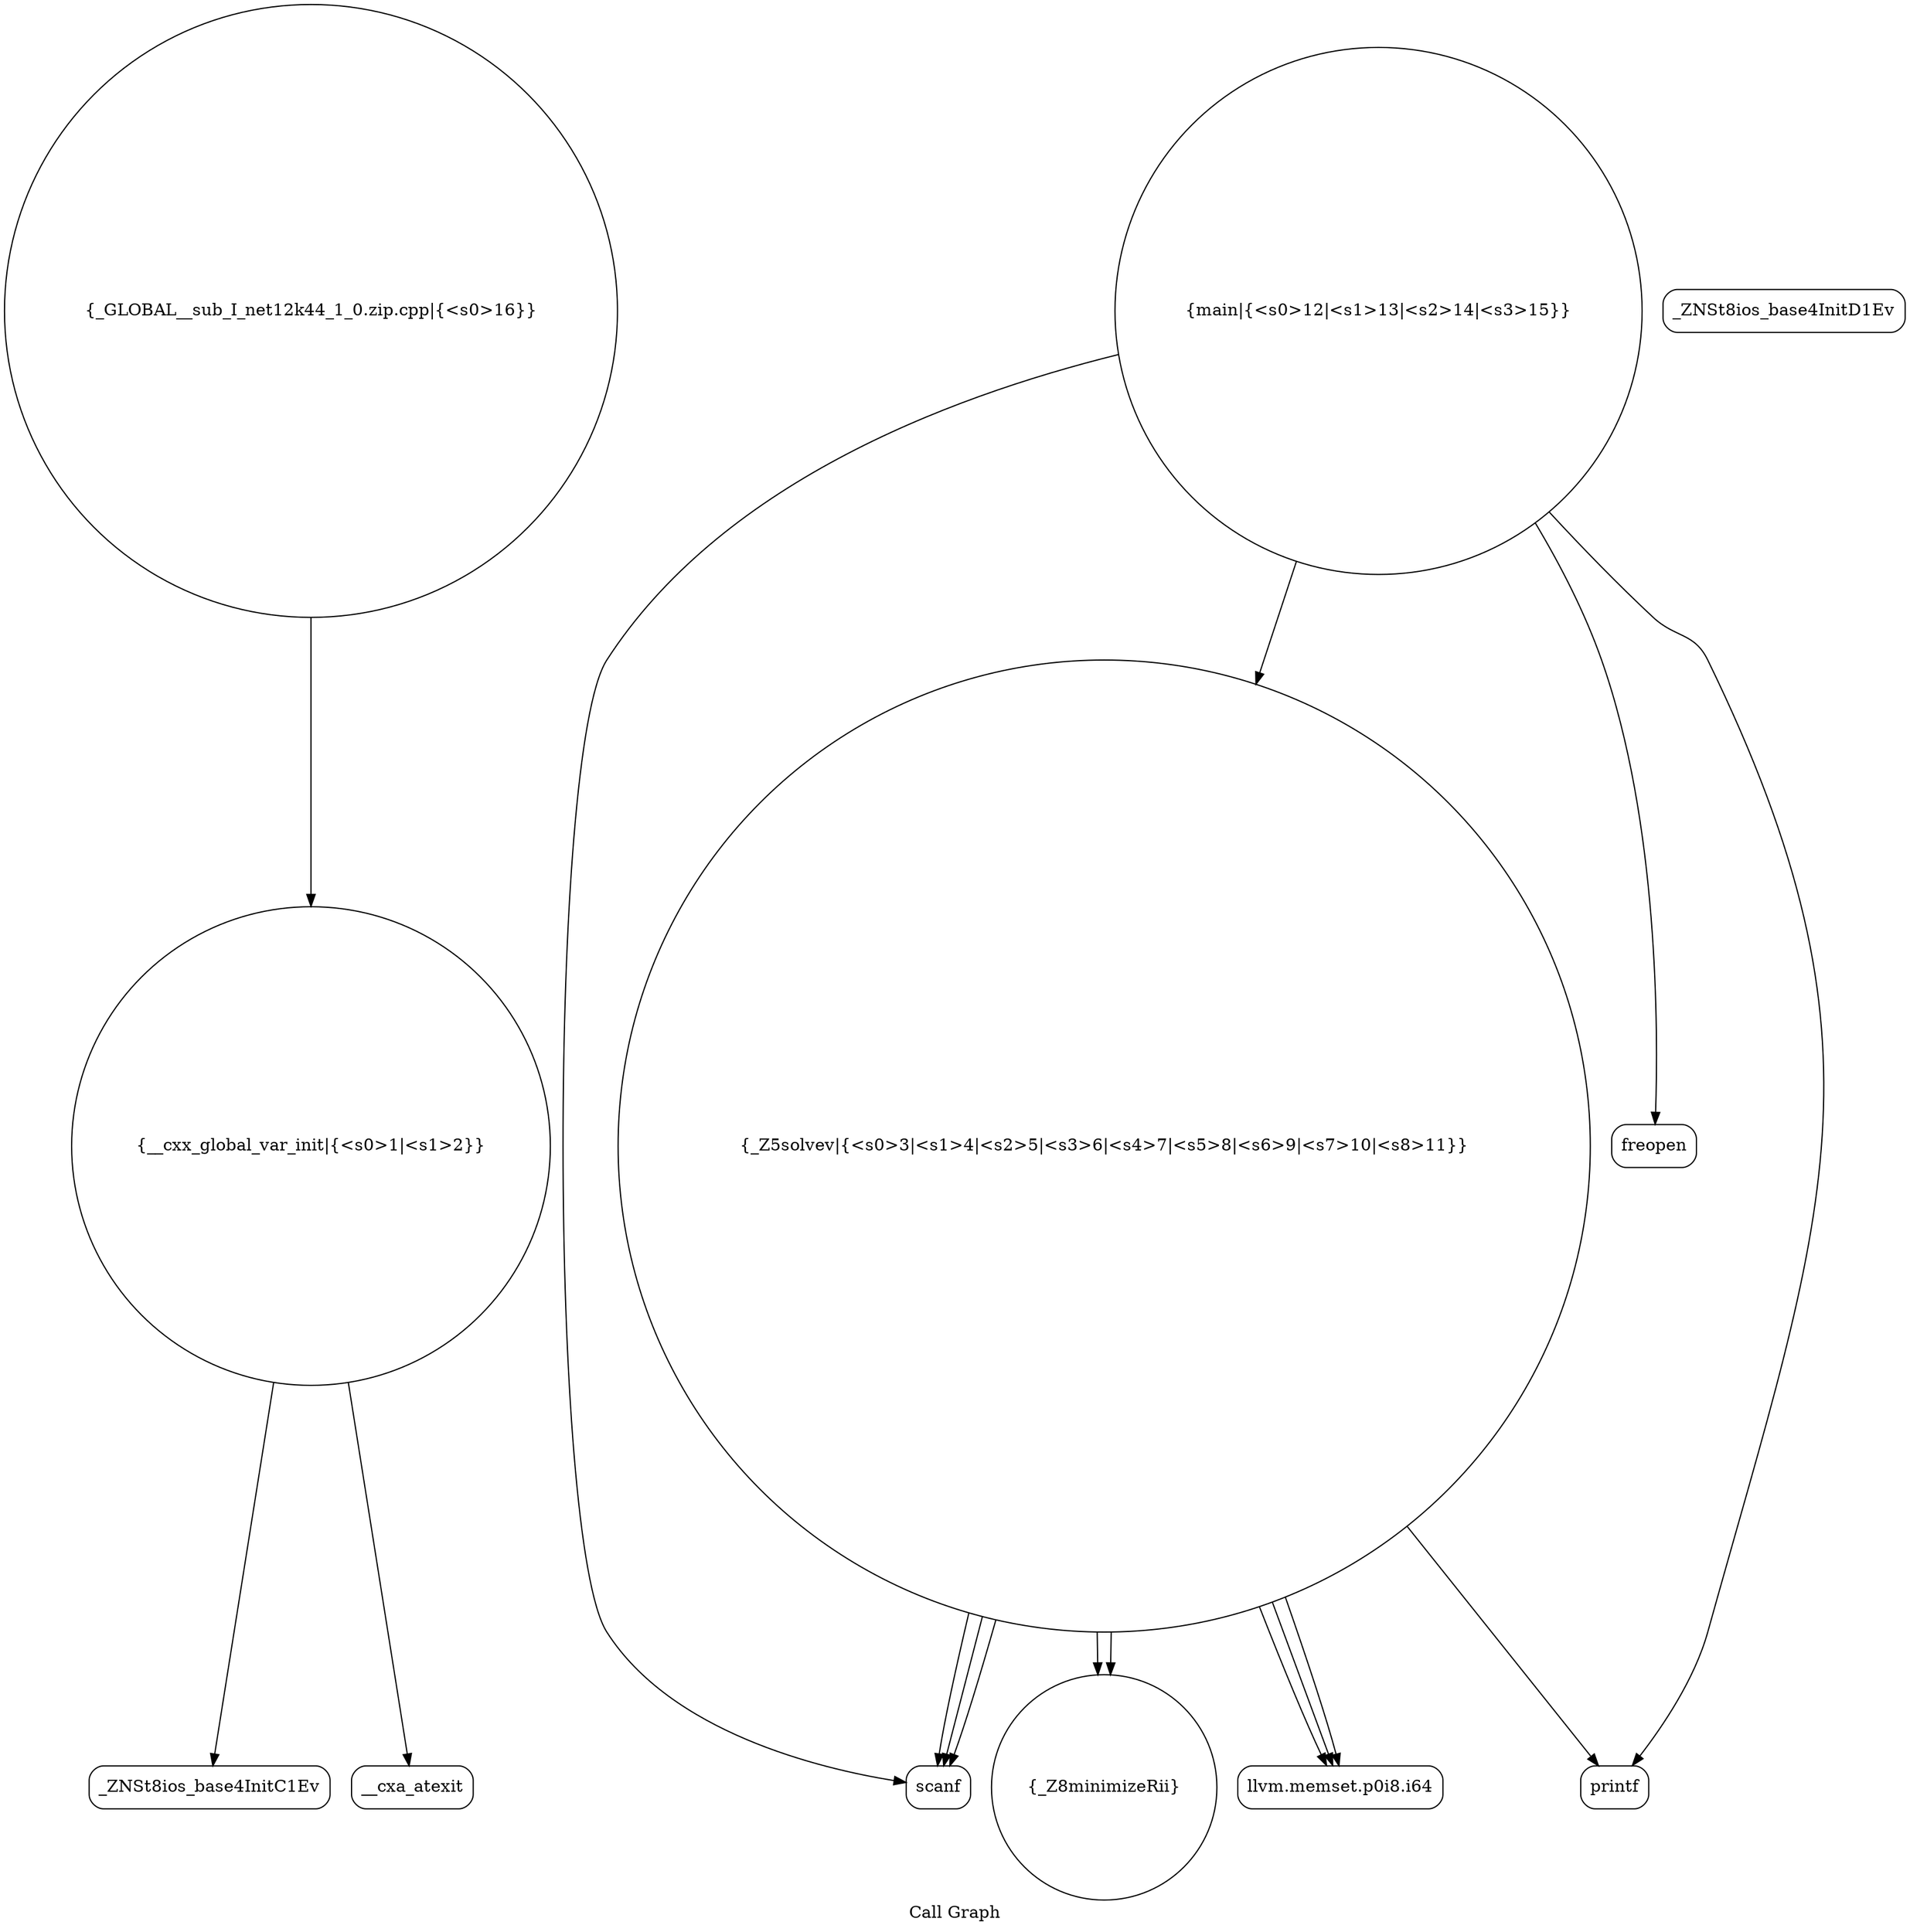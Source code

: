 digraph "Call Graph" {
	label="Call Graph";

	Node0x55976073bfd0 [shape=record,shape=circle,label="{__cxx_global_var_init|{<s0>1|<s1>2}}"];
	Node0x55976073bfd0:s0 -> Node0x55976073c460[color=black];
	Node0x55976073bfd0:s1 -> Node0x55976073c560[color=black];
	Node0x55976073c760 [shape=record,shape=Mrecord,label="{scanf}"];
	Node0x55976073c4e0 [shape=record,shape=Mrecord,label="{_ZNSt8ios_base4InitD1Ev}"];
	Node0x55976073c860 [shape=record,shape=circle,label="{main|{<s0>12|<s1>13|<s2>14|<s3>15}}"];
	Node0x55976073c860:s0 -> Node0x55976073c8e0[color=black];
	Node0x55976073c860:s1 -> Node0x55976073c760[color=black];
	Node0x55976073c860:s2 -> Node0x55976073c7e0[color=black];
	Node0x55976073c860:s3 -> Node0x55976073c660[color=black];
	Node0x55976073c5e0 [shape=record,shape=circle,label="{_Z8minimizeRii}"];
	Node0x55976073c960 [shape=record,shape=circle,label="{_GLOBAL__sub_I_net12k44_1_0.zip.cpp|{<s0>16}}"];
	Node0x55976073c960:s0 -> Node0x55976073bfd0[color=black];
	Node0x55976073c6e0 [shape=record,shape=Mrecord,label="{llvm.memset.p0i8.i64}"];
	Node0x55976073c460 [shape=record,shape=Mrecord,label="{_ZNSt8ios_base4InitC1Ev}"];
	Node0x55976073c7e0 [shape=record,shape=Mrecord,label="{printf}"];
	Node0x55976073c560 [shape=record,shape=Mrecord,label="{__cxa_atexit}"];
	Node0x55976073c8e0 [shape=record,shape=Mrecord,label="{freopen}"];
	Node0x55976073c660 [shape=record,shape=circle,label="{_Z5solvev|{<s0>3|<s1>4|<s2>5|<s3>6|<s4>7|<s5>8|<s6>9|<s7>10|<s8>11}}"];
	Node0x55976073c660:s0 -> Node0x55976073c6e0[color=black];
	Node0x55976073c660:s1 -> Node0x55976073c6e0[color=black];
	Node0x55976073c660:s2 -> Node0x55976073c6e0[color=black];
	Node0x55976073c660:s3 -> Node0x55976073c760[color=black];
	Node0x55976073c660:s4 -> Node0x55976073c760[color=black];
	Node0x55976073c660:s5 -> Node0x55976073c760[color=black];
	Node0x55976073c660:s6 -> Node0x55976073c5e0[color=black];
	Node0x55976073c660:s7 -> Node0x55976073c5e0[color=black];
	Node0x55976073c660:s8 -> Node0x55976073c7e0[color=black];
}
